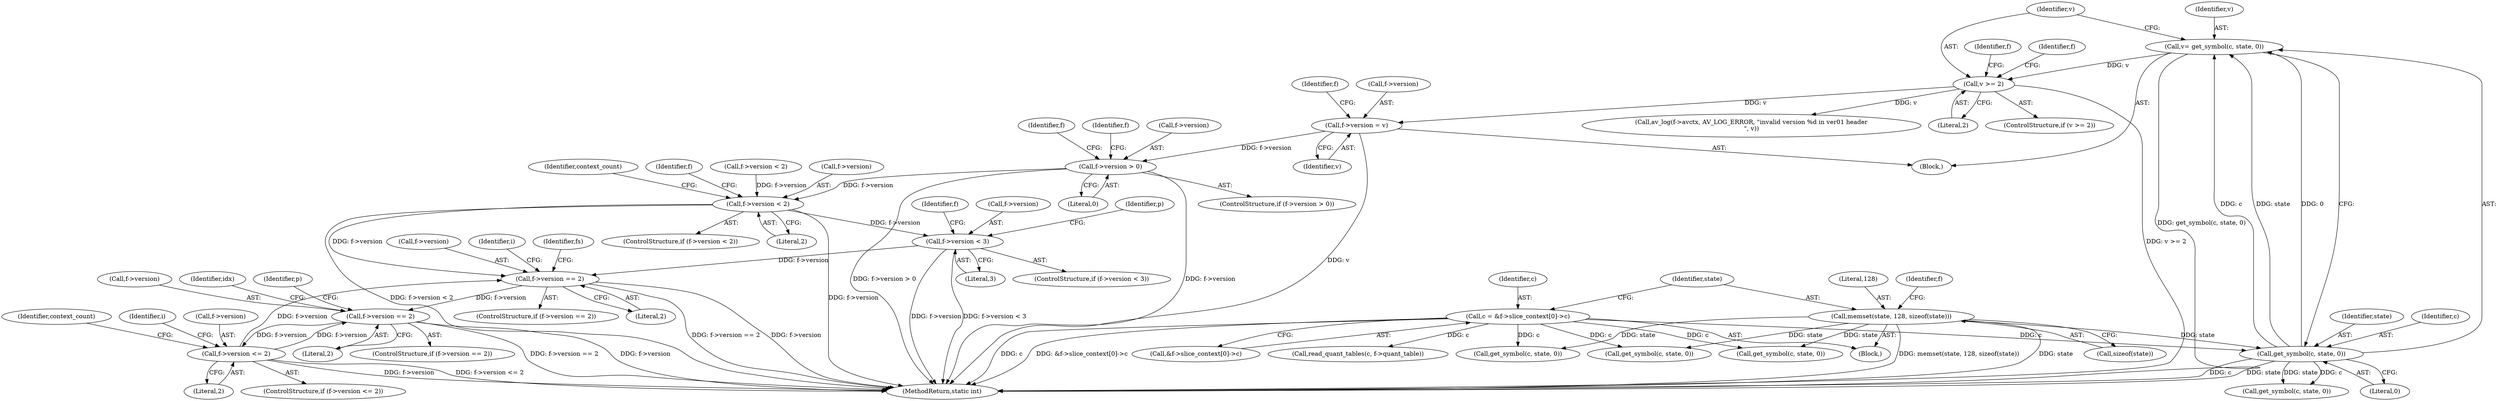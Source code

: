 digraph "0_FFmpeg_547d690d676064069d44703a1917e0dab7e33445@pointer" {
"1000156" [label="(Call,f->version = v)"];
"1000143" [label="(Call,v >= 2)"];
"1000136" [label="(Call,v= get_symbol(c, state, 0))"];
"1000138" [label="(Call,get_symbol(c, state, 0))"];
"1000113" [label="(Call,c = &f->slice_context[0]->c)"];
"1000123" [label="(Call,memset(state, 128, sizeof(state)))"];
"1000216" [label="(Call,f->version > 0)"];
"1000776" [label="(Call,f->version < 2)"];
"1000804" [label="(Call,f->version < 3)"];
"1000951" [label="(Call,f->version == 2)"];
"1001138" [label="(Call,f->version == 2)"];
"1001207" [label="(Call,f->version <= 2)"];
"1000140" [label="(Identifier,state)"];
"1001215" [label="(Identifier,context_count)"];
"1001211" [label="(Literal,2)"];
"1000139" [label="(Identifier,c)"];
"1000808" [label="(Literal,3)"];
"1001206" [label="(ControlStructure,if (f->version <= 2))"];
"1001138" [label="(Call,f->version == 2)"];
"1000952" [label="(Call,f->version)"];
"1000113" [label="(Call,c = &f->slice_context[0]->c)"];
"1000114" [label="(Identifier,c)"];
"1001142" [label="(Literal,2)"];
"1001119" [label="(Identifier,i)"];
"1001127" [label="(Identifier,i)"];
"1000126" [label="(Call,sizeof(state))"];
"1000144" [label="(Identifier,v)"];
"1000233" [label="(Identifier,f)"];
"1000775" [label="(ControlStructure,if (f->version < 2))"];
"1000125" [label="(Literal,128)"];
"1000160" [label="(Identifier,v)"];
"1000955" [label="(Literal,2)"];
"1001137" [label="(ControlStructure,if (f->version == 2))"];
"1000147" [label="(Call,av_log(f->avctx, AV_LOG_ERROR, \"invalid version %d in ver01 header\n\", v))"];
"1000163" [label="(Identifier,f)"];
"1000959" [label="(Identifier,fs)"];
"1000962" [label="(Call,get_symbol(c, state, 0))"];
"1001208" [label="(Call,f->version)"];
"1000158" [label="(Identifier,f)"];
"1000224" [label="(Identifier,f)"];
"1000780" [label="(Literal,2)"];
"1000805" [label="(Call,f->version)"];
"1000776" [label="(Call,f->version < 2)"];
"1000822" [label="(Identifier,p)"];
"1001207" [label="(Call,f->version <= 2)"];
"1001139" [label="(Call,f->version)"];
"1000171" [label="(Call,get_symbol(c, state, 0))"];
"1000136" [label="(Call,v= get_symbol(c, state, 0))"];
"1000131" [label="(Identifier,f)"];
"1000215" [label="(ControlStructure,if (f->version > 0))"];
"1000803" [label="(ControlStructure,if (f->version < 3))"];
"1000814" [label="(Call,get_symbol(c, state, 0))"];
"1000138" [label="(Call,get_symbol(c, state, 0))"];
"1000115" [label="(Call,&f->slice_context[0]->c)"];
"1000137" [label="(Identifier,v)"];
"1000129" [label="(Call,f->version < 2)"];
"1000149" [label="(Identifier,f)"];
"1000217" [label="(Call,f->version)"];
"1000143" [label="(Call,v >= 2)"];
"1000142" [label="(ControlStructure,if (v >= 2))"];
"1000951" [label="(Call,f->version == 2)"];
"1000950" [label="(ControlStructure,if (f->version == 2))"];
"1000216" [label="(Call,f->version > 0)"];
"1000123" [label="(Call,memset(state, 128, sizeof(state)))"];
"1000104" [label="(Block,)"];
"1000784" [label="(Call,read_quant_tables(c, f->quant_table))"];
"1000134" [label="(Block,)"];
"1000157" [label="(Call,f->version)"];
"1000156" [label="(Call,f->version = v)"];
"1001147" [label="(Call,get_symbol(c, state, 0))"];
"1001241" [label="(MethodReturn,static int)"];
"1000220" [label="(Literal,0)"];
"1000777" [label="(Call,f->version)"];
"1000783" [label="(Identifier,context_count)"];
"1000812" [label="(Identifier,f)"];
"1001146" [label="(Identifier,idx)"];
"1000806" [label="(Identifier,f)"];
"1001197" [label="(Identifier,p)"];
"1000141" [label="(Literal,0)"];
"1000124" [label="(Identifier,state)"];
"1000804" [label="(Call,f->version < 3)"];
"1000145" [label="(Literal,2)"];
"1000156" -> "1000134"  [label="AST: "];
"1000156" -> "1000160"  [label="CFG: "];
"1000157" -> "1000156"  [label="AST: "];
"1000160" -> "1000156"  [label="AST: "];
"1000163" -> "1000156"  [label="CFG: "];
"1000156" -> "1001241"  [label="DDG: v"];
"1000143" -> "1000156"  [label="DDG: v"];
"1000156" -> "1000216"  [label="DDG: f->version"];
"1000143" -> "1000142"  [label="AST: "];
"1000143" -> "1000145"  [label="CFG: "];
"1000144" -> "1000143"  [label="AST: "];
"1000145" -> "1000143"  [label="AST: "];
"1000149" -> "1000143"  [label="CFG: "];
"1000158" -> "1000143"  [label="CFG: "];
"1000143" -> "1001241"  [label="DDG: v >= 2"];
"1000136" -> "1000143"  [label="DDG: v"];
"1000143" -> "1000147"  [label="DDG: v"];
"1000136" -> "1000134"  [label="AST: "];
"1000136" -> "1000138"  [label="CFG: "];
"1000137" -> "1000136"  [label="AST: "];
"1000138" -> "1000136"  [label="AST: "];
"1000144" -> "1000136"  [label="CFG: "];
"1000136" -> "1001241"  [label="DDG: get_symbol(c, state, 0)"];
"1000138" -> "1000136"  [label="DDG: c"];
"1000138" -> "1000136"  [label="DDG: state"];
"1000138" -> "1000136"  [label="DDG: 0"];
"1000138" -> "1000141"  [label="CFG: "];
"1000139" -> "1000138"  [label="AST: "];
"1000140" -> "1000138"  [label="AST: "];
"1000141" -> "1000138"  [label="AST: "];
"1000138" -> "1001241"  [label="DDG: c"];
"1000138" -> "1001241"  [label="DDG: state"];
"1000113" -> "1000138"  [label="DDG: c"];
"1000123" -> "1000138"  [label="DDG: state"];
"1000138" -> "1000171"  [label="DDG: c"];
"1000138" -> "1000171"  [label="DDG: state"];
"1000113" -> "1000104"  [label="AST: "];
"1000113" -> "1000115"  [label="CFG: "];
"1000114" -> "1000113"  [label="AST: "];
"1000115" -> "1000113"  [label="AST: "];
"1000124" -> "1000113"  [label="CFG: "];
"1000113" -> "1001241"  [label="DDG: c"];
"1000113" -> "1001241"  [label="DDG: &f->slice_context[0]->c"];
"1000113" -> "1000784"  [label="DDG: c"];
"1000113" -> "1000814"  [label="DDG: c"];
"1000113" -> "1000962"  [label="DDG: c"];
"1000113" -> "1001147"  [label="DDG: c"];
"1000123" -> "1000104"  [label="AST: "];
"1000123" -> "1000126"  [label="CFG: "];
"1000124" -> "1000123"  [label="AST: "];
"1000125" -> "1000123"  [label="AST: "];
"1000126" -> "1000123"  [label="AST: "];
"1000131" -> "1000123"  [label="CFG: "];
"1000123" -> "1001241"  [label="DDG: memset(state, 128, sizeof(state))"];
"1000123" -> "1001241"  [label="DDG: state"];
"1000123" -> "1000814"  [label="DDG: state"];
"1000123" -> "1000962"  [label="DDG: state"];
"1000123" -> "1001147"  [label="DDG: state"];
"1000216" -> "1000215"  [label="AST: "];
"1000216" -> "1000220"  [label="CFG: "];
"1000217" -> "1000216"  [label="AST: "];
"1000220" -> "1000216"  [label="AST: "];
"1000224" -> "1000216"  [label="CFG: "];
"1000233" -> "1000216"  [label="CFG: "];
"1000216" -> "1001241"  [label="DDG: f->version > 0"];
"1000216" -> "1001241"  [label="DDG: f->version"];
"1000216" -> "1000776"  [label="DDG: f->version"];
"1000776" -> "1000775"  [label="AST: "];
"1000776" -> "1000780"  [label="CFG: "];
"1000777" -> "1000776"  [label="AST: "];
"1000780" -> "1000776"  [label="AST: "];
"1000783" -> "1000776"  [label="CFG: "];
"1000806" -> "1000776"  [label="CFG: "];
"1000776" -> "1001241"  [label="DDG: f->version < 2"];
"1000776" -> "1001241"  [label="DDG: f->version"];
"1000129" -> "1000776"  [label="DDG: f->version"];
"1000776" -> "1000804"  [label="DDG: f->version"];
"1000776" -> "1000951"  [label="DDG: f->version"];
"1000804" -> "1000803"  [label="AST: "];
"1000804" -> "1000808"  [label="CFG: "];
"1000805" -> "1000804"  [label="AST: "];
"1000808" -> "1000804"  [label="AST: "];
"1000812" -> "1000804"  [label="CFG: "];
"1000822" -> "1000804"  [label="CFG: "];
"1000804" -> "1001241"  [label="DDG: f->version"];
"1000804" -> "1001241"  [label="DDG: f->version < 3"];
"1000804" -> "1000951"  [label="DDG: f->version"];
"1000951" -> "1000950"  [label="AST: "];
"1000951" -> "1000955"  [label="CFG: "];
"1000952" -> "1000951"  [label="AST: "];
"1000955" -> "1000951"  [label="AST: "];
"1000959" -> "1000951"  [label="CFG: "];
"1001119" -> "1000951"  [label="CFG: "];
"1000951" -> "1001241"  [label="DDG: f->version"];
"1000951" -> "1001241"  [label="DDG: f->version == 2"];
"1001207" -> "1000951"  [label="DDG: f->version"];
"1000951" -> "1001138"  [label="DDG: f->version"];
"1001138" -> "1001137"  [label="AST: "];
"1001138" -> "1001142"  [label="CFG: "];
"1001139" -> "1001138"  [label="AST: "];
"1001142" -> "1001138"  [label="AST: "];
"1001146" -> "1001138"  [label="CFG: "];
"1001197" -> "1001138"  [label="CFG: "];
"1001138" -> "1001241"  [label="DDG: f->version"];
"1001138" -> "1001241"  [label="DDG: f->version == 2"];
"1001207" -> "1001138"  [label="DDG: f->version"];
"1001138" -> "1001207"  [label="DDG: f->version"];
"1001207" -> "1001206"  [label="AST: "];
"1001207" -> "1001211"  [label="CFG: "];
"1001208" -> "1001207"  [label="AST: "];
"1001211" -> "1001207"  [label="AST: "];
"1001215" -> "1001207"  [label="CFG: "];
"1001127" -> "1001207"  [label="CFG: "];
"1001207" -> "1001241"  [label="DDG: f->version"];
"1001207" -> "1001241"  [label="DDG: f->version <= 2"];
}
